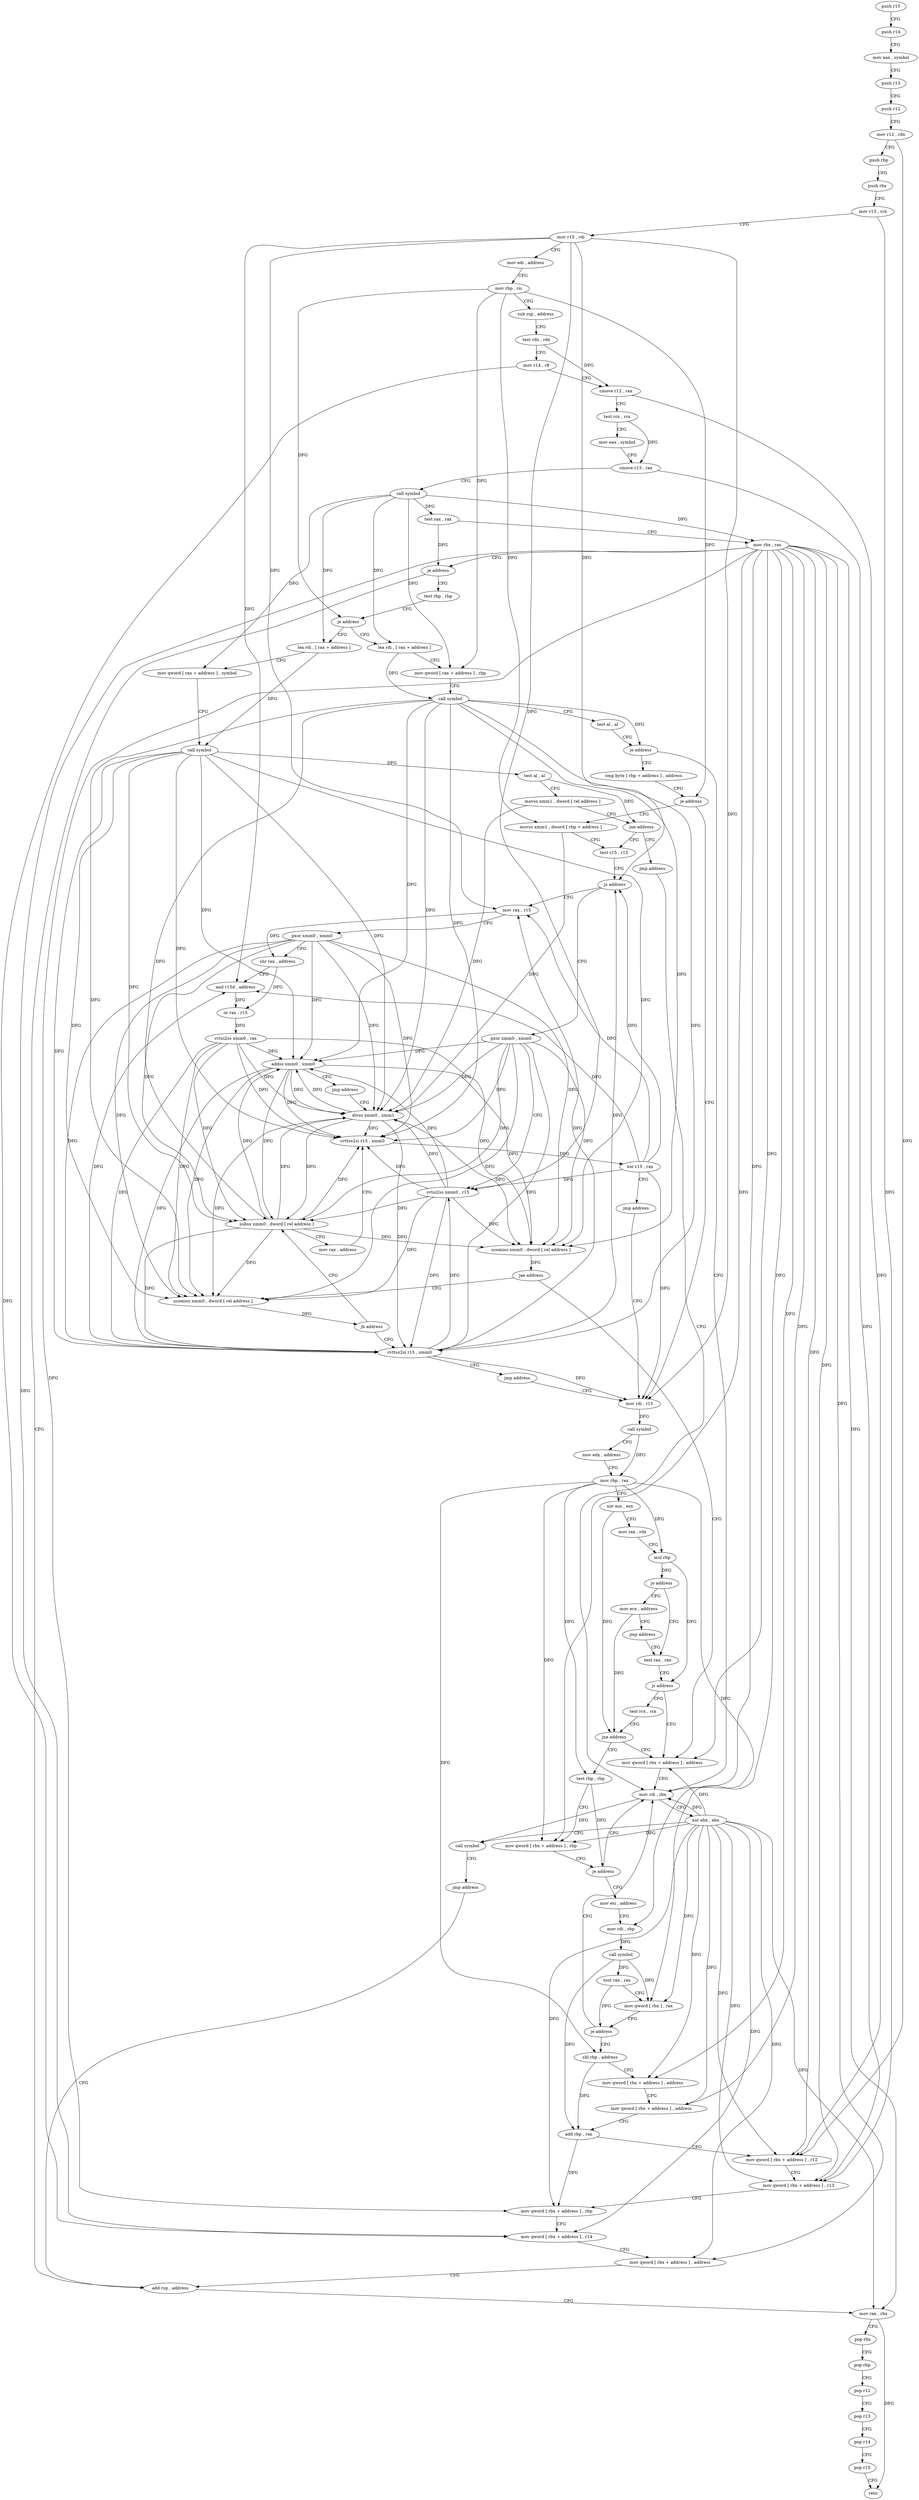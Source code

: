 digraph "func" {
"4281280" [label = "push r15" ]
"4281282" [label = "push r14" ]
"4281284" [label = "mov eax , symbol" ]
"4281289" [label = "push r13" ]
"4281291" [label = "push r12" ]
"4281293" [label = "mov r12 , rdx" ]
"4281296" [label = "push rbp" ]
"4281297" [label = "push rbx" ]
"4281298" [label = "mov r13 , rcx" ]
"4281301" [label = "mov r15 , rdi" ]
"4281304" [label = "mov edi , address" ]
"4281309" [label = "mov rbp , rsi" ]
"4281312" [label = "sub rsp , address" ]
"4281316" [label = "test rdx , rdx" ]
"4281319" [label = "mov r14 , r8" ]
"4281322" [label = "cmove r12 , rax" ]
"4281326" [label = "test rcx , rcx" ]
"4281329" [label = "mov eax , symbol" ]
"4281334" [label = "cmove r13 , rax" ]
"4281338" [label = "call symbol" ]
"4281343" [label = "test rax , rax" ]
"4281346" [label = "mov rbx , rax" ]
"4281349" [label = "je address" ]
"4281528" [label = "add rsp , address" ]
"4281355" [label = "test rbp , rbp" ]
"4281532" [label = "mov rax , rbx" ]
"4281535" [label = "pop rbx" ]
"4281536" [label = "pop rbp" ]
"4281537" [label = "pop r12" ]
"4281539" [label = "pop r13" ]
"4281541" [label = "pop r14" ]
"4281543" [label = "pop r15" ]
"4281545" [label = "retn" ]
"4281358" [label = "je address" ]
"4281672" [label = "lea rdi , [ rax + address ]" ]
"4281364" [label = "lea rdi , [ rax + address ]" ]
"4281676" [label = "mov qword [ rax + address ] , symbol" ]
"4281684" [label = "call symbol" ]
"4281689" [label = "test al , al" ]
"4281691" [label = "movss xmm1 , dword [ rel address ]" ]
"4281699" [label = "jne address" ]
"4281557" [label = "test r15 , r15" ]
"4281705" [label = "jmp address" ]
"4281368" [label = "mov qword [ rax + address ] , rbp" ]
"4281372" [label = "call symbol" ]
"4281377" [label = "test al , al" ]
"4281379" [label = "je address" ]
"4281640" [label = "mov rdi , rbx" ]
"4281385" [label = "cmp byte [ rbp + address ] , address" ]
"4281560" [label = "js address" ]
"4281712" [label = "mov rax , r15" ]
"4281566" [label = "pxor xmm0 , xmm0" ]
"4281643" [label = "xor ebx , ebx" ]
"4281645" [label = "call symbol" ]
"4281650" [label = "jmp address" ]
"4281389" [label = "je address" ]
"4281552" [label = "movss xmm1 , dword [ rbp + address ]" ]
"4281395" [label = "mov rdi , r15" ]
"4281715" [label = "pxor xmm0 , xmm0" ]
"4281719" [label = "shr rax , address" ]
"4281722" [label = "and r15d , address" ]
"4281726" [label = "or rax , r15" ]
"4281729" [label = "cvtsi2ss xmm0 , rax" ]
"4281734" [label = "addss xmm0 , xmm0" ]
"4281738" [label = "jmp address" ]
"4281575" [label = "divss xmm0 , xmm1" ]
"4281570" [label = "cvtsi2ss xmm0 , r15" ]
"4281398" [label = "call symbol" ]
"4281403" [label = "mov edx , address" ]
"4281408" [label = "mov rbp , rax" ]
"4281411" [label = "xor ecx , ecx" ]
"4281413" [label = "mov rax , rdx" ]
"4281416" [label = "mul rbp" ]
"4281419" [label = "jo address" ]
"4281743" [label = "mov ecx , address" ]
"4281425" [label = "test rax , rax" ]
"4281579" [label = "ucomiss xmm0 , dword [ rel address ]" ]
"4281586" [label = "jae address" ]
"4281632" [label = "mov qword [ rbx + address ] , address" ]
"4281588" [label = "ucomiss xmm0 , dword [ rel address ]" ]
"4281595" [label = "jb address" ]
"4281656" [label = "cvttss2si r15 , xmm0" ]
"4281597" [label = "subss xmm0 , dword [ rel address ]" ]
"4281748" [label = "jmp address" ]
"4281428" [label = "js address" ]
"4281434" [label = "test rcx , rcx" ]
"4281661" [label = "jmp address" ]
"4281605" [label = "mov rax , address" ]
"4281615" [label = "cvttss2si r15 , xmm0" ]
"4281620" [label = "xor r15 , rax" ]
"4281623" [label = "jmp address" ]
"4281437" [label = "jne address" ]
"4281443" [label = "test rbp , rbp" ]
"4281446" [label = "mov qword [ rbx + address ] , rbp" ]
"4281450" [label = "je address" ]
"4281456" [label = "mov esi , address" ]
"4281461" [label = "mov rdi , rbp" ]
"4281464" [label = "call symbol" ]
"4281469" [label = "test rax , rax" ]
"4281472" [label = "mov qword [ rbx ] , rax" ]
"4281475" [label = "je address" ]
"4281481" [label = "shl rbp , address" ]
"4281485" [label = "mov qword [ rbx + address ] , address" ]
"4281493" [label = "mov qword [ rbx + address ] , address" ]
"4281501" [label = "add rbp , rax" ]
"4281504" [label = "mov qword [ rbx + address ] , r12" ]
"4281508" [label = "mov qword [ rbx + address ] , r13" ]
"4281512" [label = "mov qword [ rbx + address ] , rbp" ]
"4281516" [label = "mov qword [ rbx + address ] , r14" ]
"4281520" [label = "mov qword [ rbx + address ] , address" ]
"4281280" -> "4281282" [ label = "CFG" ]
"4281282" -> "4281284" [ label = "CFG" ]
"4281284" -> "4281289" [ label = "CFG" ]
"4281289" -> "4281291" [ label = "CFG" ]
"4281291" -> "4281293" [ label = "CFG" ]
"4281293" -> "4281296" [ label = "CFG" ]
"4281293" -> "4281504" [ label = "DFG" ]
"4281296" -> "4281297" [ label = "CFG" ]
"4281297" -> "4281298" [ label = "CFG" ]
"4281298" -> "4281301" [ label = "CFG" ]
"4281298" -> "4281508" [ label = "DFG" ]
"4281301" -> "4281304" [ label = "CFG" ]
"4281301" -> "4281560" [ label = "DFG" ]
"4281301" -> "4281712" [ label = "DFG" ]
"4281301" -> "4281722" [ label = "DFG" ]
"4281301" -> "4281570" [ label = "DFG" ]
"4281301" -> "4281395" [ label = "DFG" ]
"4281304" -> "4281309" [ label = "CFG" ]
"4281309" -> "4281312" [ label = "CFG" ]
"4281309" -> "4281358" [ label = "DFG" ]
"4281309" -> "4281368" [ label = "DFG" ]
"4281309" -> "4281389" [ label = "DFG" ]
"4281309" -> "4281552" [ label = "DFG" ]
"4281312" -> "4281316" [ label = "CFG" ]
"4281316" -> "4281319" [ label = "CFG" ]
"4281316" -> "4281322" [ label = "DFG" ]
"4281319" -> "4281322" [ label = "CFG" ]
"4281319" -> "4281516" [ label = "DFG" ]
"4281322" -> "4281326" [ label = "CFG" ]
"4281322" -> "4281504" [ label = "DFG" ]
"4281326" -> "4281329" [ label = "CFG" ]
"4281326" -> "4281334" [ label = "DFG" ]
"4281329" -> "4281334" [ label = "CFG" ]
"4281334" -> "4281338" [ label = "CFG" ]
"4281334" -> "4281508" [ label = "DFG" ]
"4281338" -> "4281343" [ label = "DFG" ]
"4281338" -> "4281346" [ label = "DFG" ]
"4281338" -> "4281672" [ label = "DFG" ]
"4281338" -> "4281676" [ label = "DFG" ]
"4281338" -> "4281364" [ label = "DFG" ]
"4281338" -> "4281368" [ label = "DFG" ]
"4281343" -> "4281346" [ label = "CFG" ]
"4281343" -> "4281349" [ label = "DFG" ]
"4281346" -> "4281349" [ label = "CFG" ]
"4281346" -> "4281532" [ label = "DFG" ]
"4281346" -> "4281640" [ label = "DFG" ]
"4281346" -> "4281632" [ label = "DFG" ]
"4281346" -> "4281446" [ label = "DFG" ]
"4281346" -> "4281472" [ label = "DFG" ]
"4281346" -> "4281485" [ label = "DFG" ]
"4281346" -> "4281493" [ label = "DFG" ]
"4281346" -> "4281504" [ label = "DFG" ]
"4281346" -> "4281508" [ label = "DFG" ]
"4281346" -> "4281512" [ label = "DFG" ]
"4281346" -> "4281516" [ label = "DFG" ]
"4281346" -> "4281520" [ label = "DFG" ]
"4281349" -> "4281528" [ label = "CFG" ]
"4281349" -> "4281355" [ label = "CFG" ]
"4281528" -> "4281532" [ label = "CFG" ]
"4281355" -> "4281358" [ label = "CFG" ]
"4281532" -> "4281535" [ label = "CFG" ]
"4281532" -> "4281545" [ label = "DFG" ]
"4281535" -> "4281536" [ label = "CFG" ]
"4281536" -> "4281537" [ label = "CFG" ]
"4281537" -> "4281539" [ label = "CFG" ]
"4281539" -> "4281541" [ label = "CFG" ]
"4281541" -> "4281543" [ label = "CFG" ]
"4281543" -> "4281545" [ label = "CFG" ]
"4281358" -> "4281672" [ label = "CFG" ]
"4281358" -> "4281364" [ label = "CFG" ]
"4281672" -> "4281676" [ label = "CFG" ]
"4281672" -> "4281684" [ label = "DFG" ]
"4281364" -> "4281368" [ label = "CFG" ]
"4281364" -> "4281372" [ label = "DFG" ]
"4281676" -> "4281684" [ label = "CFG" ]
"4281684" -> "4281689" [ label = "DFG" ]
"4281684" -> "4281734" [ label = "DFG" ]
"4281684" -> "4281575" [ label = "DFG" ]
"4281684" -> "4281579" [ label = "DFG" ]
"4281684" -> "4281588" [ label = "DFG" ]
"4281684" -> "4281656" [ label = "DFG" ]
"4281684" -> "4281597" [ label = "DFG" ]
"4281684" -> "4281615" [ label = "DFG" ]
"4281689" -> "4281691" [ label = "CFG" ]
"4281689" -> "4281699" [ label = "DFG" ]
"4281691" -> "4281699" [ label = "CFG" ]
"4281691" -> "4281575" [ label = "DFG" ]
"4281699" -> "4281557" [ label = "CFG" ]
"4281699" -> "4281705" [ label = "CFG" ]
"4281557" -> "4281560" [ label = "CFG" ]
"4281705" -> "4281640" [ label = "CFG" ]
"4281368" -> "4281372" [ label = "CFG" ]
"4281372" -> "4281377" [ label = "CFG" ]
"4281372" -> "4281379" [ label = "DFG" ]
"4281372" -> "4281734" [ label = "DFG" ]
"4281372" -> "4281575" [ label = "DFG" ]
"4281372" -> "4281579" [ label = "DFG" ]
"4281372" -> "4281588" [ label = "DFG" ]
"4281372" -> "4281656" [ label = "DFG" ]
"4281372" -> "4281597" [ label = "DFG" ]
"4281372" -> "4281615" [ label = "DFG" ]
"4281377" -> "4281379" [ label = "CFG" ]
"4281379" -> "4281640" [ label = "CFG" ]
"4281379" -> "4281385" [ label = "CFG" ]
"4281640" -> "4281643" [ label = "CFG" ]
"4281640" -> "4281645" [ label = "DFG" ]
"4281385" -> "4281389" [ label = "CFG" ]
"4281560" -> "4281712" [ label = "CFG" ]
"4281560" -> "4281566" [ label = "CFG" ]
"4281712" -> "4281715" [ label = "CFG" ]
"4281712" -> "4281719" [ label = "DFG" ]
"4281566" -> "4281570" [ label = "CFG" ]
"4281566" -> "4281734" [ label = "DFG" ]
"4281566" -> "4281575" [ label = "DFG" ]
"4281566" -> "4281579" [ label = "DFG" ]
"4281566" -> "4281588" [ label = "DFG" ]
"4281566" -> "4281656" [ label = "DFG" ]
"4281566" -> "4281597" [ label = "DFG" ]
"4281566" -> "4281615" [ label = "DFG" ]
"4281643" -> "4281645" [ label = "CFG" ]
"4281643" -> "4281532" [ label = "DFG" ]
"4281643" -> "4281640" [ label = "DFG" ]
"4281643" -> "4281632" [ label = "DFG" ]
"4281643" -> "4281446" [ label = "DFG" ]
"4281643" -> "4281472" [ label = "DFG" ]
"4281643" -> "4281485" [ label = "DFG" ]
"4281643" -> "4281493" [ label = "DFG" ]
"4281643" -> "4281504" [ label = "DFG" ]
"4281643" -> "4281508" [ label = "DFG" ]
"4281643" -> "4281512" [ label = "DFG" ]
"4281643" -> "4281516" [ label = "DFG" ]
"4281643" -> "4281520" [ label = "DFG" ]
"4281645" -> "4281650" [ label = "CFG" ]
"4281650" -> "4281528" [ label = "CFG" ]
"4281389" -> "4281552" [ label = "CFG" ]
"4281389" -> "4281395" [ label = "CFG" ]
"4281552" -> "4281557" [ label = "CFG" ]
"4281552" -> "4281575" [ label = "DFG" ]
"4281395" -> "4281398" [ label = "DFG" ]
"4281715" -> "4281719" [ label = "CFG" ]
"4281715" -> "4281734" [ label = "DFG" ]
"4281715" -> "4281575" [ label = "DFG" ]
"4281715" -> "4281579" [ label = "DFG" ]
"4281715" -> "4281588" [ label = "DFG" ]
"4281715" -> "4281656" [ label = "DFG" ]
"4281715" -> "4281597" [ label = "DFG" ]
"4281715" -> "4281615" [ label = "DFG" ]
"4281719" -> "4281722" [ label = "CFG" ]
"4281719" -> "4281726" [ label = "DFG" ]
"4281722" -> "4281726" [ label = "DFG" ]
"4281726" -> "4281729" [ label = "DFG" ]
"4281729" -> "4281734" [ label = "DFG" ]
"4281729" -> "4281575" [ label = "DFG" ]
"4281729" -> "4281579" [ label = "DFG" ]
"4281729" -> "4281588" [ label = "DFG" ]
"4281729" -> "4281656" [ label = "DFG" ]
"4281729" -> "4281597" [ label = "DFG" ]
"4281729" -> "4281615" [ label = "DFG" ]
"4281734" -> "4281738" [ label = "CFG" ]
"4281734" -> "4281575" [ label = "DFG" ]
"4281734" -> "4281579" [ label = "DFG" ]
"4281734" -> "4281588" [ label = "DFG" ]
"4281734" -> "4281656" [ label = "DFG" ]
"4281734" -> "4281597" [ label = "DFG" ]
"4281734" -> "4281615" [ label = "DFG" ]
"4281738" -> "4281575" [ label = "CFG" ]
"4281575" -> "4281579" [ label = "DFG" ]
"4281575" -> "4281734" [ label = "DFG" ]
"4281575" -> "4281588" [ label = "DFG" ]
"4281575" -> "4281656" [ label = "DFG" ]
"4281575" -> "4281597" [ label = "DFG" ]
"4281575" -> "4281615" [ label = "DFG" ]
"4281570" -> "4281575" [ label = "DFG" ]
"4281570" -> "4281734" [ label = "DFG" ]
"4281570" -> "4281579" [ label = "DFG" ]
"4281570" -> "4281588" [ label = "DFG" ]
"4281570" -> "4281656" [ label = "DFG" ]
"4281570" -> "4281597" [ label = "DFG" ]
"4281570" -> "4281615" [ label = "DFG" ]
"4281398" -> "4281403" [ label = "CFG" ]
"4281398" -> "4281408" [ label = "DFG" ]
"4281403" -> "4281408" [ label = "CFG" ]
"4281408" -> "4281411" [ label = "CFG" ]
"4281408" -> "4281416" [ label = "DFG" ]
"4281408" -> "4281443" [ label = "DFG" ]
"4281408" -> "4281446" [ label = "DFG" ]
"4281408" -> "4281461" [ label = "DFG" ]
"4281408" -> "4281481" [ label = "DFG" ]
"4281411" -> "4281413" [ label = "CFG" ]
"4281411" -> "4281437" [ label = "DFG" ]
"4281413" -> "4281416" [ label = "CFG" ]
"4281416" -> "4281419" [ label = "DFG" ]
"4281416" -> "4281428" [ label = "DFG" ]
"4281419" -> "4281743" [ label = "CFG" ]
"4281419" -> "4281425" [ label = "CFG" ]
"4281743" -> "4281748" [ label = "CFG" ]
"4281743" -> "4281437" [ label = "DFG" ]
"4281425" -> "4281428" [ label = "CFG" ]
"4281579" -> "4281586" [ label = "DFG" ]
"4281586" -> "4281632" [ label = "CFG" ]
"4281586" -> "4281588" [ label = "CFG" ]
"4281632" -> "4281640" [ label = "CFG" ]
"4281588" -> "4281595" [ label = "DFG" ]
"4281595" -> "4281656" [ label = "CFG" ]
"4281595" -> "4281597" [ label = "CFG" ]
"4281656" -> "4281661" [ label = "CFG" ]
"4281656" -> "4281560" [ label = "DFG" ]
"4281656" -> "4281712" [ label = "DFG" ]
"4281656" -> "4281722" [ label = "DFG" ]
"4281656" -> "4281570" [ label = "DFG" ]
"4281656" -> "4281395" [ label = "DFG" ]
"4281597" -> "4281605" [ label = "CFG" ]
"4281597" -> "4281734" [ label = "DFG" ]
"4281597" -> "4281579" [ label = "DFG" ]
"4281597" -> "4281588" [ label = "DFG" ]
"4281597" -> "4281656" [ label = "DFG" ]
"4281597" -> "4281575" [ label = "DFG" ]
"4281597" -> "4281615" [ label = "DFG" ]
"4281748" -> "4281425" [ label = "CFG" ]
"4281428" -> "4281632" [ label = "CFG" ]
"4281428" -> "4281434" [ label = "CFG" ]
"4281434" -> "4281437" [ label = "CFG" ]
"4281661" -> "4281395" [ label = "CFG" ]
"4281605" -> "4281615" [ label = "CFG" ]
"4281615" -> "4281620" [ label = "DFG" ]
"4281620" -> "4281623" [ label = "CFG" ]
"4281620" -> "4281560" [ label = "DFG" ]
"4281620" -> "4281712" [ label = "DFG" ]
"4281620" -> "4281722" [ label = "DFG" ]
"4281620" -> "4281570" [ label = "DFG" ]
"4281620" -> "4281395" [ label = "DFG" ]
"4281623" -> "4281395" [ label = "CFG" ]
"4281437" -> "4281632" [ label = "CFG" ]
"4281437" -> "4281443" [ label = "CFG" ]
"4281443" -> "4281446" [ label = "CFG" ]
"4281443" -> "4281450" [ label = "DFG" ]
"4281446" -> "4281450" [ label = "CFG" ]
"4281450" -> "4281640" [ label = "CFG" ]
"4281450" -> "4281456" [ label = "CFG" ]
"4281456" -> "4281461" [ label = "CFG" ]
"4281461" -> "4281464" [ label = "DFG" ]
"4281464" -> "4281469" [ label = "DFG" ]
"4281464" -> "4281472" [ label = "DFG" ]
"4281464" -> "4281501" [ label = "DFG" ]
"4281469" -> "4281472" [ label = "CFG" ]
"4281469" -> "4281475" [ label = "DFG" ]
"4281472" -> "4281475" [ label = "CFG" ]
"4281475" -> "4281640" [ label = "CFG" ]
"4281475" -> "4281481" [ label = "CFG" ]
"4281481" -> "4281485" [ label = "CFG" ]
"4281481" -> "4281501" [ label = "DFG" ]
"4281485" -> "4281493" [ label = "CFG" ]
"4281493" -> "4281501" [ label = "CFG" ]
"4281501" -> "4281504" [ label = "CFG" ]
"4281501" -> "4281512" [ label = "DFG" ]
"4281504" -> "4281508" [ label = "CFG" ]
"4281508" -> "4281512" [ label = "CFG" ]
"4281512" -> "4281516" [ label = "CFG" ]
"4281516" -> "4281520" [ label = "CFG" ]
"4281520" -> "4281528" [ label = "CFG" ]
}
